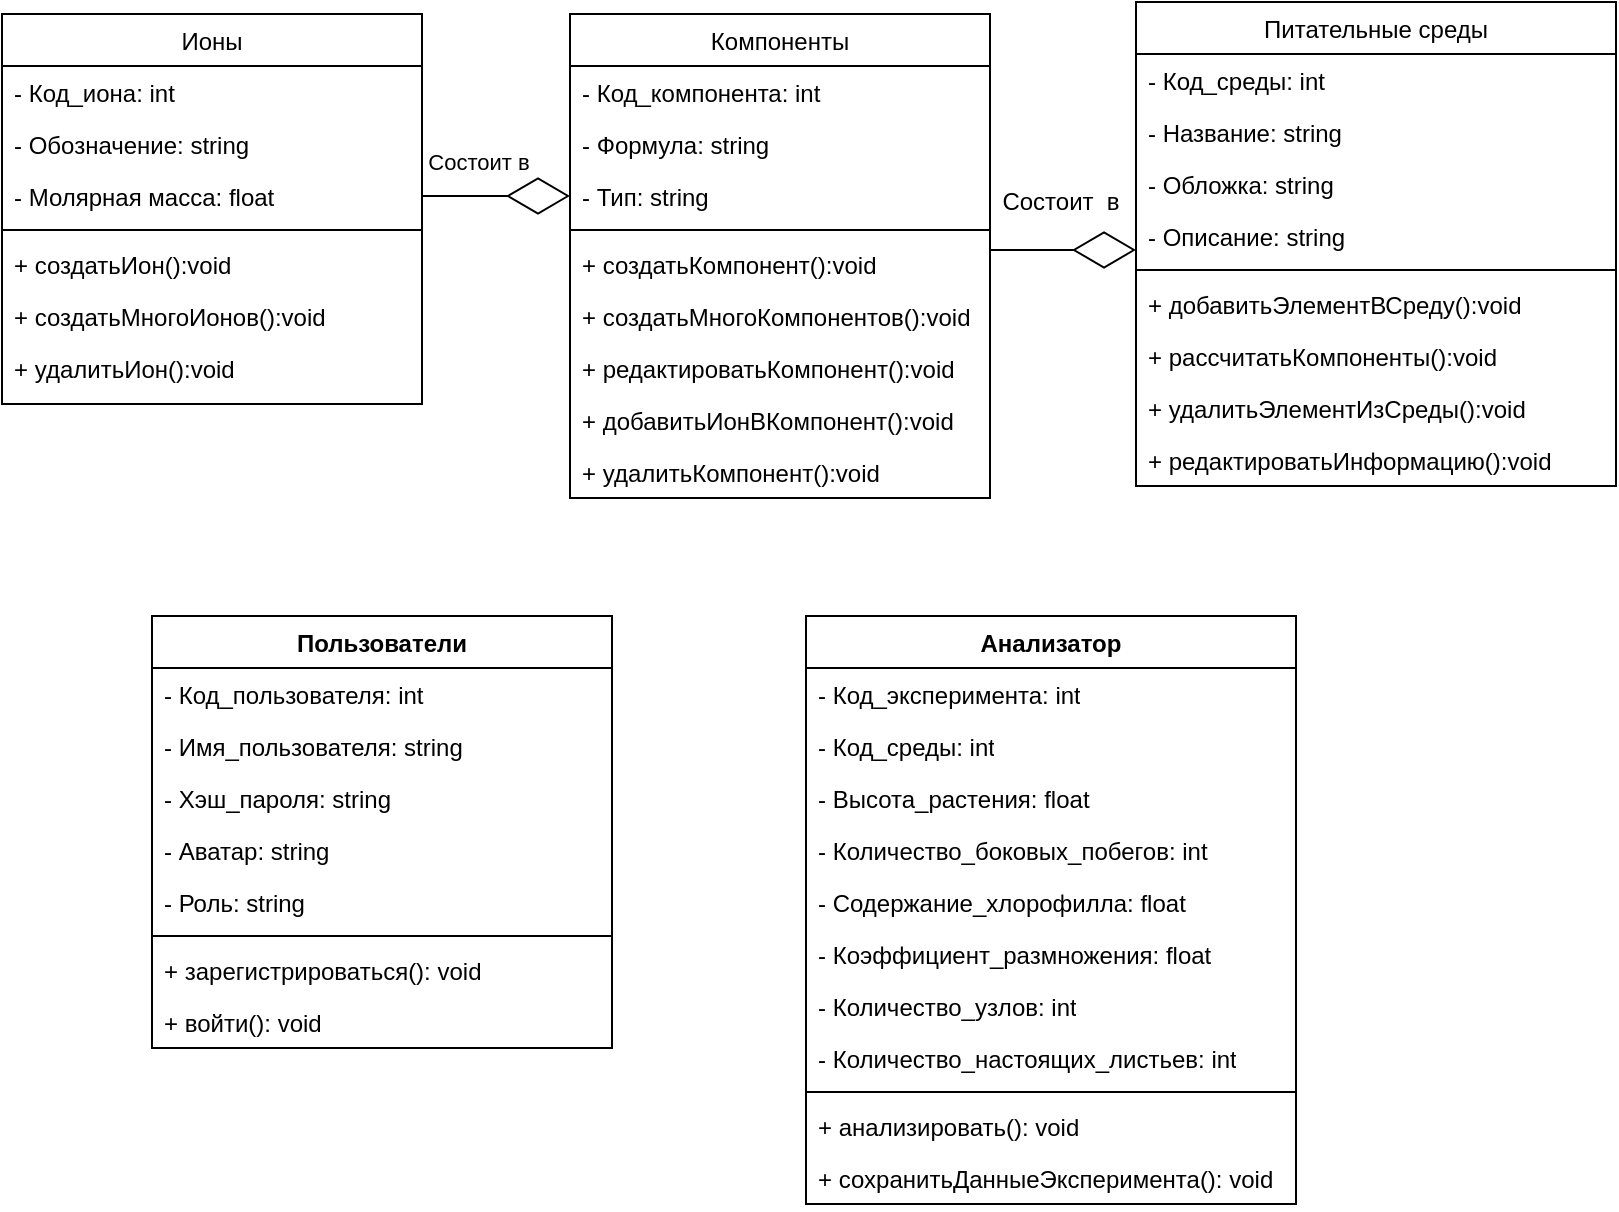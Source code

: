 <mxfile version="24.4.8" type="github">
  <diagram id="C5RBs43oDa-KdzZeNtuy" name="Page-1">
    <mxGraphModel dx="1195" dy="651" grid="0" gridSize="10" guides="1" tooltips="1" connect="1" arrows="1" fold="1" page="1" pageScale="1" pageWidth="827" pageHeight="1169" math="0" shadow="0">
      <root>
        <mxCell id="WIyWlLk6GJQsqaUBKTNV-0" />
        <mxCell id="WIyWlLk6GJQsqaUBKTNV-1" parent="WIyWlLk6GJQsqaUBKTNV-0" />
        <mxCell id="zkfFHV4jXpPFQw0GAbJ--0" value="Компоненты" style="swimlane;fontStyle=0;align=center;verticalAlign=top;childLayout=stackLayout;horizontal=1;startSize=26;horizontalStack=0;resizeParent=1;resizeLast=0;collapsible=1;marginBottom=0;rounded=0;shadow=0;strokeWidth=1;" parent="WIyWlLk6GJQsqaUBKTNV-1" vertex="1">
          <mxGeometry x="286" y="224" width="210" height="242" as="geometry">
            <mxRectangle x="230" y="140" width="160" height="26" as="alternateBounds" />
          </mxGeometry>
        </mxCell>
        <mxCell id="zkfFHV4jXpPFQw0GAbJ--1" value="- Код_компонента: int" style="text;align=left;verticalAlign=top;spacingLeft=4;spacingRight=4;overflow=hidden;rotatable=0;points=[[0,0.5],[1,0.5]];portConstraint=eastwest;" parent="zkfFHV4jXpPFQw0GAbJ--0" vertex="1">
          <mxGeometry y="26" width="210" height="26" as="geometry" />
        </mxCell>
        <mxCell id="zkfFHV4jXpPFQw0GAbJ--3" value="- Формула: string" style="text;align=left;verticalAlign=top;spacingLeft=4;spacingRight=4;overflow=hidden;rotatable=0;points=[[0,0.5],[1,0.5]];portConstraint=eastwest;rounded=0;shadow=0;html=0;" parent="zkfFHV4jXpPFQw0GAbJ--0" vertex="1">
          <mxGeometry y="52" width="210" height="26" as="geometry" />
        </mxCell>
        <mxCell id="bWGiRTSqa1jUkvqc2XTn-9" value="- Тип: string" style="text;align=left;verticalAlign=top;spacingLeft=4;spacingRight=4;overflow=hidden;rotatable=0;points=[[0,0.5],[1,0.5]];portConstraint=eastwest;rounded=0;shadow=0;html=0;" parent="zkfFHV4jXpPFQw0GAbJ--0" vertex="1">
          <mxGeometry y="78" width="210" height="26" as="geometry" />
        </mxCell>
        <mxCell id="zkfFHV4jXpPFQw0GAbJ--4" value="" style="line;html=1;strokeWidth=1;align=left;verticalAlign=middle;spacingTop=-1;spacingLeft=3;spacingRight=3;rotatable=0;labelPosition=right;points=[];portConstraint=eastwest;" parent="zkfFHV4jXpPFQw0GAbJ--0" vertex="1">
          <mxGeometry y="104" width="210" height="8" as="geometry" />
        </mxCell>
        <mxCell id="zkfFHV4jXpPFQw0GAbJ--5" value="+ создатьКомпонент():void" style="text;align=left;verticalAlign=top;spacingLeft=4;spacingRight=4;overflow=hidden;rotatable=0;points=[[0,0.5],[1,0.5]];portConstraint=eastwest;" parent="zkfFHV4jXpPFQw0GAbJ--0" vertex="1">
          <mxGeometry y="112" width="210" height="26" as="geometry" />
        </mxCell>
        <mxCell id="bWGiRTSqa1jUkvqc2XTn-2" value="+ создатьМногоКомпонентов():void" style="text;align=left;verticalAlign=top;spacingLeft=4;spacingRight=4;overflow=hidden;rotatable=0;points=[[0,0.5],[1,0.5]];portConstraint=eastwest;" parent="zkfFHV4jXpPFQw0GAbJ--0" vertex="1">
          <mxGeometry y="138" width="210" height="26" as="geometry" />
        </mxCell>
        <mxCell id="bWGiRTSqa1jUkvqc2XTn-3" value="+ редактироватьКомпонент():void" style="text;align=left;verticalAlign=top;spacingLeft=4;spacingRight=4;overflow=hidden;rotatable=0;points=[[0,0.5],[1,0.5]];portConstraint=eastwest;" parent="zkfFHV4jXpPFQw0GAbJ--0" vertex="1">
          <mxGeometry y="164" width="210" height="26" as="geometry" />
        </mxCell>
        <mxCell id="f8cs3wruZEKAiDrbL-2T-1" value="+ добавитьИонВКомпонент():void" style="text;align=left;verticalAlign=top;spacingLeft=4;spacingRight=4;overflow=hidden;rotatable=0;points=[[0,0.5],[1,0.5]];portConstraint=eastwest;" vertex="1" parent="zkfFHV4jXpPFQw0GAbJ--0">
          <mxGeometry y="190" width="210" height="26" as="geometry" />
        </mxCell>
        <mxCell id="f8cs3wruZEKAiDrbL-2T-2" value="+ удалитьКомпонент():void" style="text;align=left;verticalAlign=top;spacingLeft=4;spacingRight=4;overflow=hidden;rotatable=0;points=[[0,0.5],[1,0.5]];portConstraint=eastwest;" vertex="1" parent="zkfFHV4jXpPFQw0GAbJ--0">
          <mxGeometry y="216" width="210" height="26" as="geometry" />
        </mxCell>
        <mxCell id="zkfFHV4jXpPFQw0GAbJ--17" value="Питательные среды" style="swimlane;fontStyle=0;align=center;verticalAlign=top;childLayout=stackLayout;horizontal=1;startSize=26;horizontalStack=0;resizeParent=1;resizeLast=0;collapsible=1;marginBottom=0;rounded=0;shadow=0;strokeWidth=1;" parent="WIyWlLk6GJQsqaUBKTNV-1" vertex="1">
          <mxGeometry x="569" y="218" width="240" height="242" as="geometry">
            <mxRectangle x="550" y="140" width="160" height="26" as="alternateBounds" />
          </mxGeometry>
        </mxCell>
        <mxCell id="zkfFHV4jXpPFQw0GAbJ--18" value="- Код_среды: int" style="text;align=left;verticalAlign=top;spacingLeft=4;spacingRight=4;overflow=hidden;rotatable=0;points=[[0,0.5],[1,0.5]];portConstraint=eastwest;" parent="zkfFHV4jXpPFQw0GAbJ--17" vertex="1">
          <mxGeometry y="26" width="240" height="26" as="geometry" />
        </mxCell>
        <mxCell id="zkfFHV4jXpPFQw0GAbJ--19" value="- Название: string" style="text;align=left;verticalAlign=top;spacingLeft=4;spacingRight=4;overflow=hidden;rotatable=0;points=[[0,0.5],[1,0.5]];portConstraint=eastwest;rounded=0;shadow=0;html=0;" parent="zkfFHV4jXpPFQw0GAbJ--17" vertex="1">
          <mxGeometry y="52" width="240" height="26" as="geometry" />
        </mxCell>
        <mxCell id="f8cs3wruZEKAiDrbL-2T-0" value="- Обложка: string" style="text;align=left;verticalAlign=top;spacingLeft=4;spacingRight=4;overflow=hidden;rotatable=0;points=[[0,0.5],[1,0.5]];portConstraint=eastwest;rounded=0;shadow=0;html=0;" vertex="1" parent="zkfFHV4jXpPFQw0GAbJ--17">
          <mxGeometry y="78" width="240" height="26" as="geometry" />
        </mxCell>
        <mxCell id="zkfFHV4jXpPFQw0GAbJ--20" value="- Описание: string" style="text;align=left;verticalAlign=top;spacingLeft=4;spacingRight=4;overflow=hidden;rotatable=0;points=[[0,0.5],[1,0.5]];portConstraint=eastwest;rounded=0;shadow=0;html=0;" parent="zkfFHV4jXpPFQw0GAbJ--17" vertex="1">
          <mxGeometry y="104" width="240" height="26" as="geometry" />
        </mxCell>
        <mxCell id="zkfFHV4jXpPFQw0GAbJ--23" value="" style="line;html=1;strokeWidth=1;align=left;verticalAlign=middle;spacingTop=-1;spacingLeft=3;spacingRight=3;rotatable=0;labelPosition=right;points=[];portConstraint=eastwest;" parent="zkfFHV4jXpPFQw0GAbJ--17" vertex="1">
          <mxGeometry y="130" width="240" height="8" as="geometry" />
        </mxCell>
        <mxCell id="zkfFHV4jXpPFQw0GAbJ--24" value="+ добавитьЭлементВСреду():void" style="text;align=left;verticalAlign=top;spacingLeft=4;spacingRight=4;overflow=hidden;rotatable=0;points=[[0,0.5],[1,0.5]];portConstraint=eastwest;" parent="zkfFHV4jXpPFQw0GAbJ--17" vertex="1">
          <mxGeometry y="138" width="240" height="26" as="geometry" />
        </mxCell>
        <mxCell id="zkfFHV4jXpPFQw0GAbJ--25" value="+ рассчитатьКомпоненты():void" style="text;align=left;verticalAlign=top;spacingLeft=4;spacingRight=4;overflow=hidden;rotatable=0;points=[[0,0.5],[1,0.5]];portConstraint=eastwest;" parent="zkfFHV4jXpPFQw0GAbJ--17" vertex="1">
          <mxGeometry y="164" width="240" height="26" as="geometry" />
        </mxCell>
        <mxCell id="bWGiRTSqa1jUkvqc2XTn-0" value="+ удалитьЭлементИзСреды():void" style="text;align=left;verticalAlign=top;spacingLeft=4;spacingRight=4;overflow=hidden;rotatable=0;points=[[0,0.5],[1,0.5]];portConstraint=eastwest;" parent="zkfFHV4jXpPFQw0GAbJ--17" vertex="1">
          <mxGeometry y="190" width="240" height="26" as="geometry" />
        </mxCell>
        <mxCell id="bWGiRTSqa1jUkvqc2XTn-1" value="+ редактироватьИнформацию():void" style="text;align=left;verticalAlign=top;spacingLeft=4;spacingRight=4;overflow=hidden;rotatable=0;points=[[0,0.5],[1,0.5]];portConstraint=eastwest;" parent="zkfFHV4jXpPFQw0GAbJ--17" vertex="1">
          <mxGeometry y="216" width="240" height="26" as="geometry" />
        </mxCell>
        <mxCell id="zkfFHV4jXpPFQw0GAbJ--26" value="" style="endArrow=diamondThin;shadow=0;strokeWidth=1;rounded=0;endFill=0;edgeStyle=elbowEdgeStyle;elbow=vertical;endSize=29;" parent="WIyWlLk6GJQsqaUBKTNV-1" source="zkfFHV4jXpPFQw0GAbJ--0" target="zkfFHV4jXpPFQw0GAbJ--17" edge="1">
          <mxGeometry x="0.5" y="41" relative="1" as="geometry">
            <mxPoint x="700" y="228" as="sourcePoint" />
            <mxPoint x="860" y="228" as="targetPoint" />
            <mxPoint x="-40" y="32" as="offset" />
          </mxGeometry>
        </mxCell>
        <mxCell id="zkfFHV4jXpPFQw0GAbJ--29" value="Состоит&amp;nbsp; в" style="text;html=1;resizable=0;points=[];;align=center;verticalAlign=middle;labelBackgroundColor=none;rounded=0;shadow=0;strokeWidth=1;fontSize=12;" parent="zkfFHV4jXpPFQw0GAbJ--26" vertex="1" connectable="0">
          <mxGeometry x="0.5" y="49" relative="1" as="geometry">
            <mxPoint x="-20" y="25" as="offset" />
          </mxGeometry>
        </mxCell>
        <mxCell id="bWGiRTSqa1jUkvqc2XTn-5" value="Пользователи" style="swimlane;fontStyle=1;align=center;verticalAlign=top;childLayout=stackLayout;horizontal=1;startSize=26;horizontalStack=0;resizeParent=1;resizeParentMax=0;resizeLast=0;collapsible=1;marginBottom=0;whiteSpace=wrap;html=1;" parent="WIyWlLk6GJQsqaUBKTNV-1" vertex="1">
          <mxGeometry x="77" y="525" width="230" height="216" as="geometry" />
        </mxCell>
        <mxCell id="bWGiRTSqa1jUkvqc2XTn-6" value="- Код_пользователя: int" style="text;strokeColor=none;fillColor=none;align=left;verticalAlign=top;spacingLeft=4;spacingRight=4;overflow=hidden;rotatable=0;points=[[0,0.5],[1,0.5]];portConstraint=eastwest;whiteSpace=wrap;html=1;" parent="bWGiRTSqa1jUkvqc2XTn-5" vertex="1">
          <mxGeometry y="26" width="230" height="26" as="geometry" />
        </mxCell>
        <mxCell id="bWGiRTSqa1jUkvqc2XTn-10" value="- Имя_пользователя: string" style="text;strokeColor=none;fillColor=none;align=left;verticalAlign=top;spacingLeft=4;spacingRight=4;overflow=hidden;rotatable=0;points=[[0,0.5],[1,0.5]];portConstraint=eastwest;whiteSpace=wrap;html=1;" parent="bWGiRTSqa1jUkvqc2XTn-5" vertex="1">
          <mxGeometry y="52" width="230" height="26" as="geometry" />
        </mxCell>
        <mxCell id="bWGiRTSqa1jUkvqc2XTn-11" value="- Хэш_пароля: string" style="text;strokeColor=none;fillColor=none;align=left;verticalAlign=top;spacingLeft=4;spacingRight=4;overflow=hidden;rotatable=0;points=[[0,0.5],[1,0.5]];portConstraint=eastwest;whiteSpace=wrap;html=1;" parent="bWGiRTSqa1jUkvqc2XTn-5" vertex="1">
          <mxGeometry y="78" width="230" height="26" as="geometry" />
        </mxCell>
        <mxCell id="bWGiRTSqa1jUkvqc2XTn-12" value="- Аватар: string" style="text;strokeColor=none;fillColor=none;align=left;verticalAlign=top;spacingLeft=4;spacingRight=4;overflow=hidden;rotatable=0;points=[[0,0.5],[1,0.5]];portConstraint=eastwest;whiteSpace=wrap;html=1;" parent="bWGiRTSqa1jUkvqc2XTn-5" vertex="1">
          <mxGeometry y="104" width="230" height="26" as="geometry" />
        </mxCell>
        <mxCell id="bWGiRTSqa1jUkvqc2XTn-13" value="- Роль: string" style="text;strokeColor=none;fillColor=none;align=left;verticalAlign=top;spacingLeft=4;spacingRight=4;overflow=hidden;rotatable=0;points=[[0,0.5],[1,0.5]];portConstraint=eastwest;whiteSpace=wrap;html=1;" parent="bWGiRTSqa1jUkvqc2XTn-5" vertex="1">
          <mxGeometry y="130" width="230" height="26" as="geometry" />
        </mxCell>
        <mxCell id="bWGiRTSqa1jUkvqc2XTn-7" value="" style="line;strokeWidth=1;fillColor=none;align=left;verticalAlign=middle;spacingTop=-1;spacingLeft=3;spacingRight=3;rotatable=0;labelPosition=right;points=[];portConstraint=eastwest;strokeColor=inherit;" parent="bWGiRTSqa1jUkvqc2XTn-5" vertex="1">
          <mxGeometry y="156" width="230" height="8" as="geometry" />
        </mxCell>
        <mxCell id="bWGiRTSqa1jUkvqc2XTn-8" value="+ зарегистрироваться(): void" style="text;strokeColor=none;fillColor=none;align=left;verticalAlign=top;spacingLeft=4;spacingRight=4;overflow=hidden;rotatable=0;points=[[0,0.5],[1,0.5]];portConstraint=eastwest;whiteSpace=wrap;html=1;" parent="bWGiRTSqa1jUkvqc2XTn-5" vertex="1">
          <mxGeometry y="164" width="230" height="26" as="geometry" />
        </mxCell>
        <mxCell id="bWGiRTSqa1jUkvqc2XTn-14" value="+ войти(): void" style="text;strokeColor=none;fillColor=none;align=left;verticalAlign=top;spacingLeft=4;spacingRight=4;overflow=hidden;rotatable=0;points=[[0,0.5],[1,0.5]];portConstraint=eastwest;whiteSpace=wrap;html=1;" parent="bWGiRTSqa1jUkvqc2XTn-5" vertex="1">
          <mxGeometry y="190" width="230" height="26" as="geometry" />
        </mxCell>
        <mxCell id="f8cs3wruZEKAiDrbL-2T-3" value="Ионы" style="swimlane;fontStyle=0;align=center;verticalAlign=top;childLayout=stackLayout;horizontal=1;startSize=26;horizontalStack=0;resizeParent=1;resizeLast=0;collapsible=1;marginBottom=0;rounded=0;shadow=0;strokeWidth=1;" vertex="1" parent="WIyWlLk6GJQsqaUBKTNV-1">
          <mxGeometry x="2" y="224" width="210" height="195" as="geometry">
            <mxRectangle x="230" y="140" width="160" height="26" as="alternateBounds" />
          </mxGeometry>
        </mxCell>
        <mxCell id="f8cs3wruZEKAiDrbL-2T-4" value="- Код_иона: int" style="text;align=left;verticalAlign=top;spacingLeft=4;spacingRight=4;overflow=hidden;rotatable=0;points=[[0,0.5],[1,0.5]];portConstraint=eastwest;" vertex="1" parent="f8cs3wruZEKAiDrbL-2T-3">
          <mxGeometry y="26" width="210" height="26" as="geometry" />
        </mxCell>
        <mxCell id="f8cs3wruZEKAiDrbL-2T-5" value="- Обозначение: string" style="text;align=left;verticalAlign=top;spacingLeft=4;spacingRight=4;overflow=hidden;rotatable=0;points=[[0,0.5],[1,0.5]];portConstraint=eastwest;rounded=0;shadow=0;html=0;" vertex="1" parent="f8cs3wruZEKAiDrbL-2T-3">
          <mxGeometry y="52" width="210" height="26" as="geometry" />
        </mxCell>
        <mxCell id="f8cs3wruZEKAiDrbL-2T-6" value="- Молярная масса: float" style="text;align=left;verticalAlign=top;spacingLeft=4;spacingRight=4;overflow=hidden;rotatable=0;points=[[0,0.5],[1,0.5]];portConstraint=eastwest;rounded=0;shadow=0;html=0;" vertex="1" parent="f8cs3wruZEKAiDrbL-2T-3">
          <mxGeometry y="78" width="210" height="26" as="geometry" />
        </mxCell>
        <mxCell id="f8cs3wruZEKAiDrbL-2T-7" value="" style="line;html=1;strokeWidth=1;align=left;verticalAlign=middle;spacingTop=-1;spacingLeft=3;spacingRight=3;rotatable=0;labelPosition=right;points=[];portConstraint=eastwest;" vertex="1" parent="f8cs3wruZEKAiDrbL-2T-3">
          <mxGeometry y="104" width="210" height="8" as="geometry" />
        </mxCell>
        <mxCell id="f8cs3wruZEKAiDrbL-2T-8" value="+ создатьИон():void" style="text;align=left;verticalAlign=top;spacingLeft=4;spacingRight=4;overflow=hidden;rotatable=0;points=[[0,0.5],[1,0.5]];portConstraint=eastwest;" vertex="1" parent="f8cs3wruZEKAiDrbL-2T-3">
          <mxGeometry y="112" width="210" height="26" as="geometry" />
        </mxCell>
        <mxCell id="f8cs3wruZEKAiDrbL-2T-9" value="+ создатьМногоИонов():void" style="text;align=left;verticalAlign=top;spacingLeft=4;spacingRight=4;overflow=hidden;rotatable=0;points=[[0,0.5],[1,0.5]];portConstraint=eastwest;" vertex="1" parent="f8cs3wruZEKAiDrbL-2T-3">
          <mxGeometry y="138" width="210" height="26" as="geometry" />
        </mxCell>
        <mxCell id="f8cs3wruZEKAiDrbL-2T-10" value="+ удалитьИон():void" style="text;align=left;verticalAlign=top;spacingLeft=4;spacingRight=4;overflow=hidden;rotatable=0;points=[[0,0.5],[1,0.5]];portConstraint=eastwest;" vertex="1" parent="f8cs3wruZEKAiDrbL-2T-3">
          <mxGeometry y="164" width="210" height="26" as="geometry" />
        </mxCell>
        <mxCell id="f8cs3wruZEKAiDrbL-2T-17" style="edgeStyle=orthogonalEdgeStyle;rounded=0;orthogonalLoop=1;jettySize=auto;html=1;entryX=0;entryY=0.5;entryDx=0;entryDy=0;endArrow=diamondThin;endFill=0;endSize=29;" edge="1" parent="WIyWlLk6GJQsqaUBKTNV-1" source="f8cs3wruZEKAiDrbL-2T-6" target="bWGiRTSqa1jUkvqc2XTn-9">
          <mxGeometry relative="1" as="geometry" />
        </mxCell>
        <mxCell id="f8cs3wruZEKAiDrbL-2T-18" value="Состоит в" style="edgeLabel;html=1;align=center;verticalAlign=middle;resizable=0;points=[];" vertex="1" connectable="0" parent="f8cs3wruZEKAiDrbL-2T-17">
          <mxGeometry x="-0.357" y="-2" relative="1" as="geometry">
            <mxPoint x="4" y="-19" as="offset" />
          </mxGeometry>
        </mxCell>
        <mxCell id="f8cs3wruZEKAiDrbL-2T-19" value="Анализатор" style="swimlane;fontStyle=1;align=center;verticalAlign=top;childLayout=stackLayout;horizontal=1;startSize=26;horizontalStack=0;resizeParent=1;resizeParentMax=0;resizeLast=0;collapsible=1;marginBottom=0;whiteSpace=wrap;html=1;" vertex="1" parent="WIyWlLk6GJQsqaUBKTNV-1">
          <mxGeometry x="404" y="525" width="245" height="294" as="geometry" />
        </mxCell>
        <mxCell id="f8cs3wruZEKAiDrbL-2T-28" value="- Код_эксперимента: int" style="text;strokeColor=none;fillColor=none;align=left;verticalAlign=top;spacingLeft=4;spacingRight=4;overflow=hidden;rotatable=0;points=[[0,0.5],[1,0.5]];portConstraint=eastwest;whiteSpace=wrap;html=1;" vertex="1" parent="f8cs3wruZEKAiDrbL-2T-19">
          <mxGeometry y="26" width="245" height="26" as="geometry" />
        </mxCell>
        <mxCell id="f8cs3wruZEKAiDrbL-2T-20" value="- Код_среды: int" style="text;strokeColor=none;fillColor=none;align=left;verticalAlign=top;spacingLeft=4;spacingRight=4;overflow=hidden;rotatable=0;points=[[0,0.5],[1,0.5]];portConstraint=eastwest;whiteSpace=wrap;html=1;" vertex="1" parent="f8cs3wruZEKAiDrbL-2T-19">
          <mxGeometry y="52" width="245" height="26" as="geometry" />
        </mxCell>
        <mxCell id="f8cs3wruZEKAiDrbL-2T-21" value="- Высота_растения: float" style="text;strokeColor=none;fillColor=none;align=left;verticalAlign=top;spacingLeft=4;spacingRight=4;overflow=hidden;rotatable=0;points=[[0,0.5],[1,0.5]];portConstraint=eastwest;whiteSpace=wrap;html=1;" vertex="1" parent="f8cs3wruZEKAiDrbL-2T-19">
          <mxGeometry y="78" width="245" height="26" as="geometry" />
        </mxCell>
        <mxCell id="f8cs3wruZEKAiDrbL-2T-22" value="- Количество_боковых_побегов: int" style="text;strokeColor=none;fillColor=none;align=left;verticalAlign=top;spacingLeft=4;spacingRight=4;overflow=hidden;rotatable=0;points=[[0,0.5],[1,0.5]];portConstraint=eastwest;whiteSpace=wrap;html=1;" vertex="1" parent="f8cs3wruZEKAiDrbL-2T-19">
          <mxGeometry y="104" width="245" height="26" as="geometry" />
        </mxCell>
        <mxCell id="f8cs3wruZEKAiDrbL-2T-23" value="- Содержание_хлорофилла: float" style="text;strokeColor=none;fillColor=none;align=left;verticalAlign=top;spacingLeft=4;spacingRight=4;overflow=hidden;rotatable=0;points=[[0,0.5],[1,0.5]];portConstraint=eastwest;whiteSpace=wrap;html=1;" vertex="1" parent="f8cs3wruZEKAiDrbL-2T-19">
          <mxGeometry y="130" width="245" height="26" as="geometry" />
        </mxCell>
        <mxCell id="f8cs3wruZEKAiDrbL-2T-24" value="- Коэффициент_размножения: float" style="text;strokeColor=none;fillColor=none;align=left;verticalAlign=top;spacingLeft=4;spacingRight=4;overflow=hidden;rotatable=0;points=[[0,0.5],[1,0.5]];portConstraint=eastwest;whiteSpace=wrap;html=1;" vertex="1" parent="f8cs3wruZEKAiDrbL-2T-19">
          <mxGeometry y="156" width="245" height="26" as="geometry" />
        </mxCell>
        <mxCell id="f8cs3wruZEKAiDrbL-2T-29" value="- Количество_узлов: int" style="text;strokeColor=none;fillColor=none;align=left;verticalAlign=top;spacingLeft=4;spacingRight=4;overflow=hidden;rotatable=0;points=[[0,0.5],[1,0.5]];portConstraint=eastwest;whiteSpace=wrap;html=1;" vertex="1" parent="f8cs3wruZEKAiDrbL-2T-19">
          <mxGeometry y="182" width="245" height="26" as="geometry" />
        </mxCell>
        <mxCell id="f8cs3wruZEKAiDrbL-2T-30" value="- Количество_настоящих_листьев: int" style="text;strokeColor=none;fillColor=none;align=left;verticalAlign=top;spacingLeft=4;spacingRight=4;overflow=hidden;rotatable=0;points=[[0,0.5],[1,0.5]];portConstraint=eastwest;whiteSpace=wrap;html=1;" vertex="1" parent="f8cs3wruZEKAiDrbL-2T-19">
          <mxGeometry y="208" width="245" height="26" as="geometry" />
        </mxCell>
        <mxCell id="f8cs3wruZEKAiDrbL-2T-25" value="" style="line;strokeWidth=1;fillColor=none;align=left;verticalAlign=middle;spacingTop=-1;spacingLeft=3;spacingRight=3;rotatable=0;labelPosition=right;points=[];portConstraint=eastwest;strokeColor=inherit;" vertex="1" parent="f8cs3wruZEKAiDrbL-2T-19">
          <mxGeometry y="234" width="245" height="8" as="geometry" />
        </mxCell>
        <mxCell id="f8cs3wruZEKAiDrbL-2T-26" value="+ анализировать(): void" style="text;strokeColor=none;fillColor=none;align=left;verticalAlign=top;spacingLeft=4;spacingRight=4;overflow=hidden;rotatable=0;points=[[0,0.5],[1,0.5]];portConstraint=eastwest;whiteSpace=wrap;html=1;" vertex="1" parent="f8cs3wruZEKAiDrbL-2T-19">
          <mxGeometry y="242" width="245" height="26" as="geometry" />
        </mxCell>
        <mxCell id="f8cs3wruZEKAiDrbL-2T-27" value="+ сохранитьДанныеЭксперимента(): void" style="text;strokeColor=none;fillColor=none;align=left;verticalAlign=top;spacingLeft=4;spacingRight=4;overflow=hidden;rotatable=0;points=[[0,0.5],[1,0.5]];portConstraint=eastwest;whiteSpace=wrap;html=1;" vertex="1" parent="f8cs3wruZEKAiDrbL-2T-19">
          <mxGeometry y="268" width="245" height="26" as="geometry" />
        </mxCell>
      </root>
    </mxGraphModel>
  </diagram>
</mxfile>

